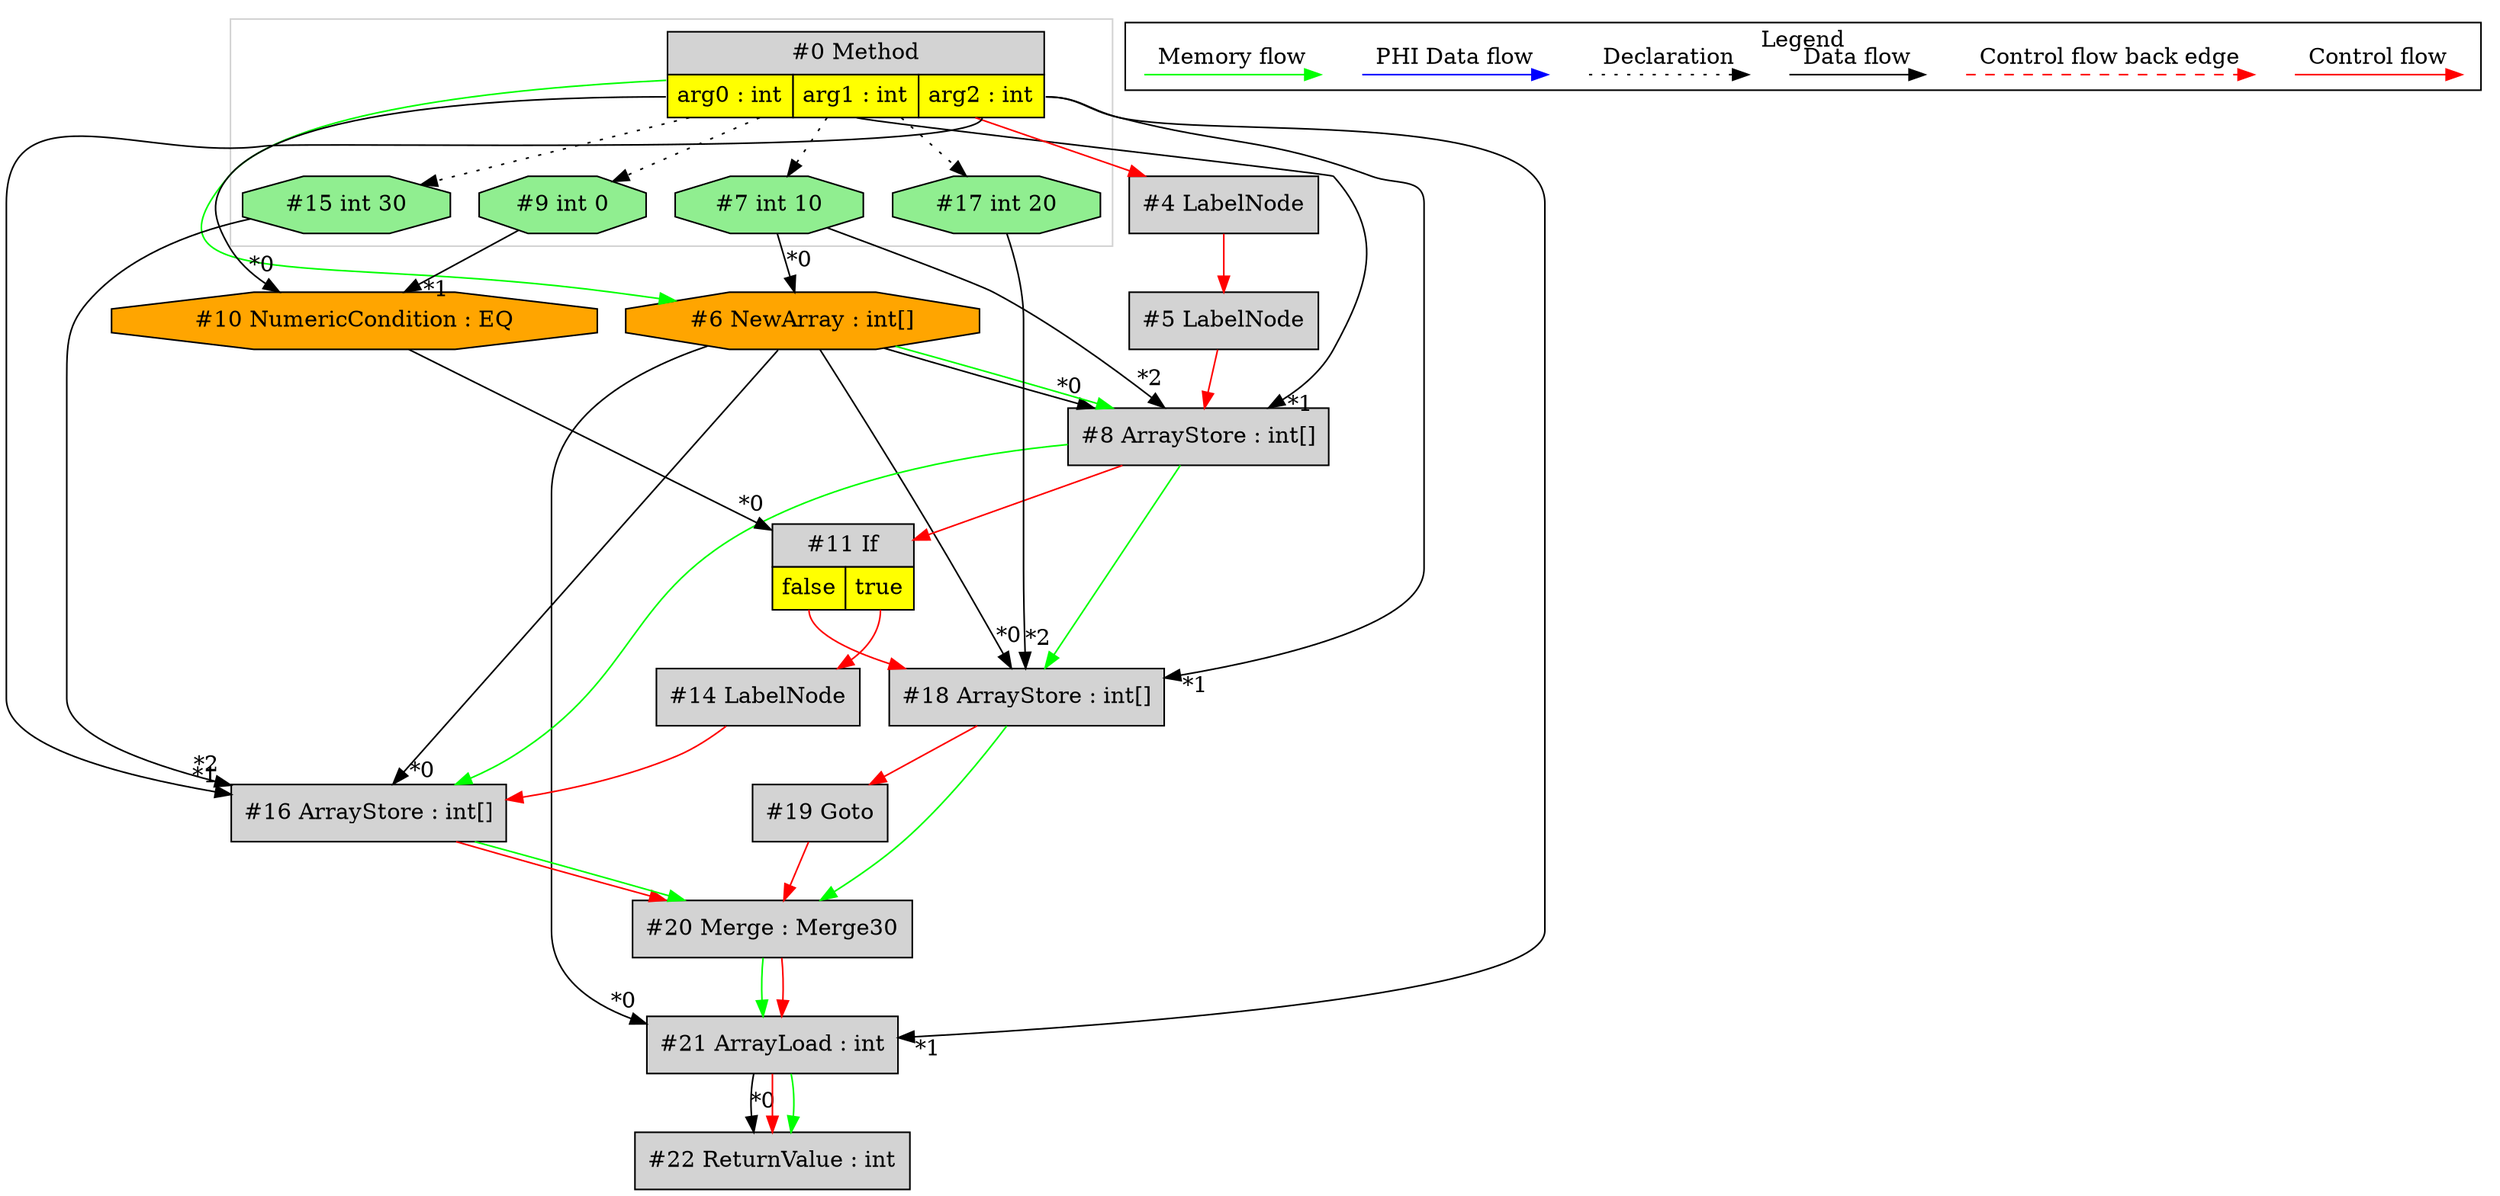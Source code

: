digraph {
 node0[margin="0", label=<<table border="0" cellborder="1" cellspacing="0" cellpadding="5"><tr><td colspan="3">#0 Method</td></tr><tr><td port="prj1" bgcolor="yellow">arg0 : int</td><td port="prj2" bgcolor="yellow">arg1 : int</td><td port="prj3" bgcolor="yellow">arg2 : int</td></tr></table>>,shape=none, fillcolor=lightgrey, style=filled];
 node6[label="#6 NewArray : int[]",shape=octagon, fillcolor=orange, style=filled];
 node7 -> node6[headlabel="*0", labeldistance=2];
 node0 -> node6[labeldistance=2, color=green, constraint=false];
 node7[label="#7 int 10",shape=octagon, fillcolor=lightgreen, style=filled];
 node0 -> node7[style=dotted];
 node8[label="#8 ArrayStore : int[]",shape=box, fillcolor=lightgrey, style=filled];
 node6 -> node8[headlabel="*0", labeldistance=2];
 node0:prj2 -> node8[headlabel="*1", labeldistance=2];
 node7 -> node8[headlabel="*2", labeldistance=2];
 node6 -> node8[labeldistance=2, color=green, constraint=false];
 node5 -> node8[labeldistance=2, color=red, fontcolor=red];
 node5[label="#5 LabelNode",shape=box, fillcolor=lightgrey, style=filled];
 node4 -> node5[labeldistance=2, color=red, fontcolor=red];
 node4[label="#4 LabelNode",shape=box, fillcolor=lightgrey, style=filled];
 node0 -> node4[labeldistance=2, color=red, fontcolor=red];
 node11[margin="0", label=<<table border="0" cellborder="1" cellspacing="0" cellpadding="5"><tr><td colspan="2">#11 If</td></tr><tr><td port="prj12" bgcolor="yellow">false</td><td port="prj13" bgcolor="yellow">true</td></tr></table>>,shape=none, fillcolor=lightgrey, style=filled];
 node10 -> node11[headlabel="*0", labeldistance=2];
 node8 -> node11[labeldistance=2, color=red, fontcolor=red];
 node10[label="#10 NumericCondition : EQ",shape=octagon, fillcolor=orange, style=filled];
 node0:prj1 -> node10[headlabel="*0", labeldistance=2];
 node9 -> node10[headlabel="*1", labeldistance=2];
 node9[label="#9 int 0",shape=octagon, fillcolor=lightgreen, style=filled];
 node0 -> node9[style=dotted];
 node14[label="#14 LabelNode",shape=box, fillcolor=lightgrey, style=filled];
 node11:prj13 -> node14[labeldistance=2, color=red, fontcolor=red];
 node16[label="#16 ArrayStore : int[]",shape=box, fillcolor=lightgrey, style=filled];
 node6 -> node16[headlabel="*0", labeldistance=2];
 node0:prj3 -> node16[headlabel="*1", labeldistance=2];
 node15 -> node16[headlabel="*2", labeldistance=2];
 node8 -> node16[labeldistance=2, color=green, constraint=false];
 node14 -> node16[labeldistance=2, color=red, fontcolor=red];
 node15[label="#15 int 30",shape=octagon, fillcolor=lightgreen, style=filled];
 node0 -> node15[style=dotted];
 node21[label="#21 ArrayLoad : int",shape=box, fillcolor=lightgrey, style=filled];
 node6 -> node21[headlabel="*0", labeldistance=2];
 node0:prj3 -> node21[headlabel="*1", labeldistance=2];
 node20 -> node21[labeldistance=2, color=green, constraint=false];
 node20 -> node21[labeldistance=2, color=red, fontcolor=red];
 node20[label="#20 Merge : Merge30",shape=box, fillcolor=lightgrey, style=filled];
 node19 -> node20[labeldistance=2, color=red, fontcolor=red];
 node16 -> node20[labeldistance=2, color=red, fontcolor=red];
 node18 -> node20[labeldistance=2, color=green, constraint=false];
 node16 -> node20[labeldistance=2, color=green, constraint=false];
 node18[label="#18 ArrayStore : int[]",shape=box, fillcolor=lightgrey, style=filled];
 node6 -> node18[headlabel="*0", labeldistance=2];
 node0:prj3 -> node18[headlabel="*1", labeldistance=2];
 node17 -> node18[headlabel="*2", labeldistance=2];
 node8 -> node18[labeldistance=2, color=green, constraint=false];
 node11:prj12 -> node18[labeldistance=2, color=red, fontcolor=red];
 node17[label="#17 int 20",shape=octagon, fillcolor=lightgreen, style=filled];
 node0 -> node17[style=dotted];
 node19[label="#19 Goto",shape=box, fillcolor=lightgrey, style=filled];
 node18 -> node19[labeldistance=2, color=red, fontcolor=red];
 node22[label="#22 ReturnValue : int",shape=box, fillcolor=lightgrey, style=filled];
 node21 -> node22[headlabel="*0", labeldistance=2];
 node21 -> node22[labeldistance=2, color=red, fontcolor=red];
 node21 -> node22[labeldistance=2, color=green, constraint=false];
 subgraph cluster_0 {
  color=lightgray;
  node0;
  node7;
  node9;
  node15;
  node17;
 }
 subgraph cluster_000 {
  label = "Legend";
  node [shape=point]
  {
   rank=same;
   c0 [style = invis];
   c1 [style = invis];
   c2 [style = invis];
   c3 [style = invis];
   d0 [style = invis];
   d1 [style = invis];
   d2 [style = invis];
   d3 [style = invis];
   d4 [style = invis];
   d5 [style = invis];
   d6 [style = invis];
   d7 [style = invis];
  }
  c0 -> c1 [label="Control flow", style=solid, color=red]
  c2 -> c3 [label="Control flow back edge", style=dashed, color=red]
  d0 -> d1 [label="Data flow"]
  d2 -> d3 [label="Declaration", style=dotted]
  d4 -> d5 [label="PHI Data flow", color=blue]
  d6 -> d7 [label="Memory flow", color=green]
 }

}
